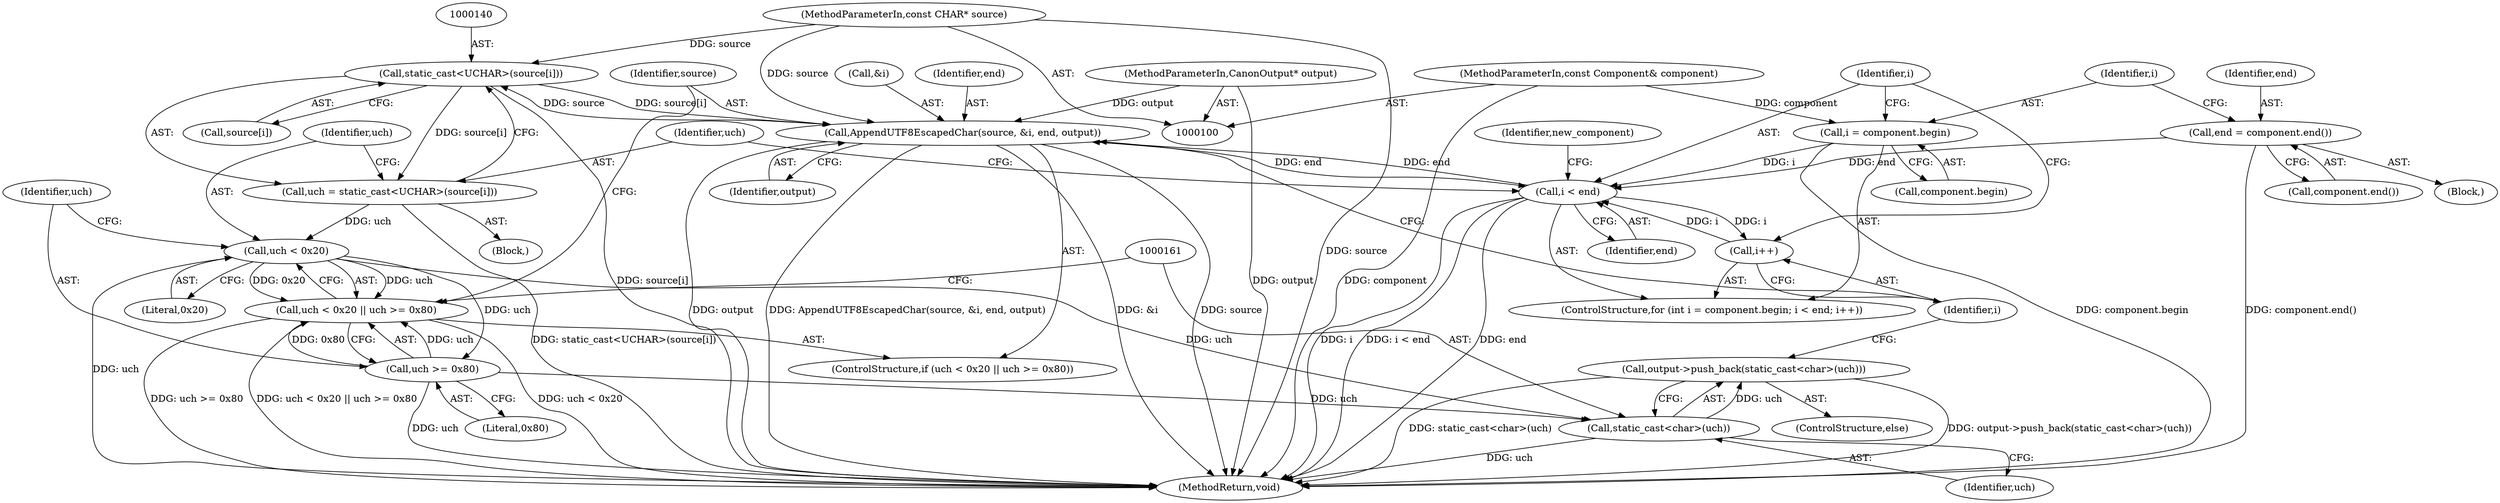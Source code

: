 digraph "0_Chrome_19b1e5e4e1914b5b7464062ec300b817d2bac53d@array" {
"1000139" [label="(Call,static_cast<UCHAR>(source[i]))"];
"1000152" [label="(Call,AppendUTF8EscapedChar(source, &i, end, output))"];
"1000139" [label="(Call,static_cast<UCHAR>(source[i]))"];
"1000101" [label="(MethodParameterIn,const CHAR* source)"];
"1000130" [label="(Call,i < end)"];
"1000125" [label="(Call,i = component.begin)"];
"1000102" [label="(MethodParameterIn,const Component& component)"];
"1000133" [label="(Call,i++)"];
"1000120" [label="(Call,end = component.end())"];
"1000104" [label="(MethodParameterIn,CanonOutput* output)"];
"1000137" [label="(Call,uch = static_cast<UCHAR>(source[i]))"];
"1000146" [label="(Call,uch < 0x20)"];
"1000145" [label="(Call,uch < 0x20 || uch >= 0x80)"];
"1000149" [label="(Call,uch >= 0x80)"];
"1000160" [label="(Call,static_cast<char>(uch))"];
"1000159" [label="(Call,output->push_back(static_cast<char>(uch)))"];
"1000175" [label="(MethodReturn,void)"];
"1000127" [label="(Call,component.begin)"];
"1000160" [label="(Call,static_cast<char>(uch))"];
"1000159" [label="(Call,output->push_back(static_cast<char>(uch)))"];
"1000141" [label="(Call,source[i])"];
"1000139" [label="(Call,static_cast<UCHAR>(source[i]))"];
"1000122" [label="(Call,component.end())"];
"1000102" [label="(MethodParameterIn,const Component& component)"];
"1000137" [label="(Call,uch = static_cast<UCHAR>(source[i]))"];
"1000151" [label="(Literal,0x80)"];
"1000158" [label="(ControlStructure,else)"];
"1000123" [label="(ControlStructure,for (int i = component.begin; i < end; i++))"];
"1000157" [label="(Identifier,output)"];
"1000153" [label="(Identifier,source)"];
"1000133" [label="(Call,i++)"];
"1000131" [label="(Identifier,i)"];
"1000126" [label="(Identifier,i)"];
"1000152" [label="(Call,AppendUTF8EscapedChar(source, &i, end, output))"];
"1000154" [label="(Call,&i)"];
"1000130" [label="(Call,i < end)"];
"1000162" [label="(Identifier,uch)"];
"1000132" [label="(Identifier,end)"];
"1000104" [label="(MethodParameterIn,CanonOutput* output)"];
"1000101" [label="(MethodParameterIn,const CHAR* source)"];
"1000149" [label="(Call,uch >= 0x80)"];
"1000148" [label="(Literal,0x20)"];
"1000109" [label="(Block,)"];
"1000150" [label="(Identifier,uch)"];
"1000125" [label="(Call,i = component.begin)"];
"1000146" [label="(Call,uch < 0x20)"];
"1000147" [label="(Identifier,uch)"];
"1000144" [label="(ControlStructure,if (uch < 0x20 || uch >= 0x80))"];
"1000156" [label="(Identifier,end)"];
"1000120" [label="(Call,end = component.end())"];
"1000134" [label="(Identifier,i)"];
"1000135" [label="(Block,)"];
"1000165" [label="(Identifier,new_component)"];
"1000121" [label="(Identifier,end)"];
"1000145" [label="(Call,uch < 0x20 || uch >= 0x80)"];
"1000138" [label="(Identifier,uch)"];
"1000139" -> "1000137"  [label="AST: "];
"1000139" -> "1000141"  [label="CFG: "];
"1000140" -> "1000139"  [label="AST: "];
"1000141" -> "1000139"  [label="AST: "];
"1000137" -> "1000139"  [label="CFG: "];
"1000139" -> "1000175"  [label="DDG: source[i]"];
"1000139" -> "1000137"  [label="DDG: source[i]"];
"1000152" -> "1000139"  [label="DDG: source"];
"1000101" -> "1000139"  [label="DDG: source"];
"1000139" -> "1000152"  [label="DDG: source[i]"];
"1000152" -> "1000144"  [label="AST: "];
"1000152" -> "1000157"  [label="CFG: "];
"1000153" -> "1000152"  [label="AST: "];
"1000154" -> "1000152"  [label="AST: "];
"1000156" -> "1000152"  [label="AST: "];
"1000157" -> "1000152"  [label="AST: "];
"1000134" -> "1000152"  [label="CFG: "];
"1000152" -> "1000175"  [label="DDG: output"];
"1000152" -> "1000175"  [label="DDG: AppendUTF8EscapedChar(source, &i, end, output)"];
"1000152" -> "1000175"  [label="DDG: &i"];
"1000152" -> "1000175"  [label="DDG: source"];
"1000152" -> "1000130"  [label="DDG: end"];
"1000101" -> "1000152"  [label="DDG: source"];
"1000130" -> "1000152"  [label="DDG: end"];
"1000104" -> "1000152"  [label="DDG: output"];
"1000101" -> "1000100"  [label="AST: "];
"1000101" -> "1000175"  [label="DDG: source"];
"1000130" -> "1000123"  [label="AST: "];
"1000130" -> "1000132"  [label="CFG: "];
"1000131" -> "1000130"  [label="AST: "];
"1000132" -> "1000130"  [label="AST: "];
"1000138" -> "1000130"  [label="CFG: "];
"1000165" -> "1000130"  [label="CFG: "];
"1000130" -> "1000175"  [label="DDG: i"];
"1000130" -> "1000175"  [label="DDG: i < end"];
"1000130" -> "1000175"  [label="DDG: end"];
"1000125" -> "1000130"  [label="DDG: i"];
"1000133" -> "1000130"  [label="DDG: i"];
"1000120" -> "1000130"  [label="DDG: end"];
"1000130" -> "1000133"  [label="DDG: i"];
"1000125" -> "1000123"  [label="AST: "];
"1000125" -> "1000127"  [label="CFG: "];
"1000126" -> "1000125"  [label="AST: "];
"1000127" -> "1000125"  [label="AST: "];
"1000131" -> "1000125"  [label="CFG: "];
"1000125" -> "1000175"  [label="DDG: component.begin"];
"1000102" -> "1000125"  [label="DDG: component"];
"1000102" -> "1000100"  [label="AST: "];
"1000102" -> "1000175"  [label="DDG: component"];
"1000133" -> "1000123"  [label="AST: "];
"1000133" -> "1000134"  [label="CFG: "];
"1000134" -> "1000133"  [label="AST: "];
"1000131" -> "1000133"  [label="CFG: "];
"1000120" -> "1000109"  [label="AST: "];
"1000120" -> "1000122"  [label="CFG: "];
"1000121" -> "1000120"  [label="AST: "];
"1000122" -> "1000120"  [label="AST: "];
"1000126" -> "1000120"  [label="CFG: "];
"1000120" -> "1000175"  [label="DDG: component.end()"];
"1000104" -> "1000100"  [label="AST: "];
"1000104" -> "1000175"  [label="DDG: output"];
"1000137" -> "1000135"  [label="AST: "];
"1000138" -> "1000137"  [label="AST: "];
"1000147" -> "1000137"  [label="CFG: "];
"1000137" -> "1000175"  [label="DDG: static_cast<UCHAR>(source[i])"];
"1000137" -> "1000146"  [label="DDG: uch"];
"1000146" -> "1000145"  [label="AST: "];
"1000146" -> "1000148"  [label="CFG: "];
"1000147" -> "1000146"  [label="AST: "];
"1000148" -> "1000146"  [label="AST: "];
"1000150" -> "1000146"  [label="CFG: "];
"1000145" -> "1000146"  [label="CFG: "];
"1000146" -> "1000175"  [label="DDG: uch"];
"1000146" -> "1000145"  [label="DDG: uch"];
"1000146" -> "1000145"  [label="DDG: 0x20"];
"1000146" -> "1000149"  [label="DDG: uch"];
"1000146" -> "1000160"  [label="DDG: uch"];
"1000145" -> "1000144"  [label="AST: "];
"1000145" -> "1000149"  [label="CFG: "];
"1000149" -> "1000145"  [label="AST: "];
"1000153" -> "1000145"  [label="CFG: "];
"1000161" -> "1000145"  [label="CFG: "];
"1000145" -> "1000175"  [label="DDG: uch >= 0x80"];
"1000145" -> "1000175"  [label="DDG: uch < 0x20 || uch >= 0x80"];
"1000145" -> "1000175"  [label="DDG: uch < 0x20"];
"1000149" -> "1000145"  [label="DDG: uch"];
"1000149" -> "1000145"  [label="DDG: 0x80"];
"1000149" -> "1000151"  [label="CFG: "];
"1000150" -> "1000149"  [label="AST: "];
"1000151" -> "1000149"  [label="AST: "];
"1000149" -> "1000175"  [label="DDG: uch"];
"1000149" -> "1000160"  [label="DDG: uch"];
"1000160" -> "1000159"  [label="AST: "];
"1000160" -> "1000162"  [label="CFG: "];
"1000161" -> "1000160"  [label="AST: "];
"1000162" -> "1000160"  [label="AST: "];
"1000159" -> "1000160"  [label="CFG: "];
"1000160" -> "1000175"  [label="DDG: uch"];
"1000160" -> "1000159"  [label="DDG: uch"];
"1000159" -> "1000158"  [label="AST: "];
"1000134" -> "1000159"  [label="CFG: "];
"1000159" -> "1000175"  [label="DDG: output->push_back(static_cast<char>(uch))"];
"1000159" -> "1000175"  [label="DDG: static_cast<char>(uch)"];
}

